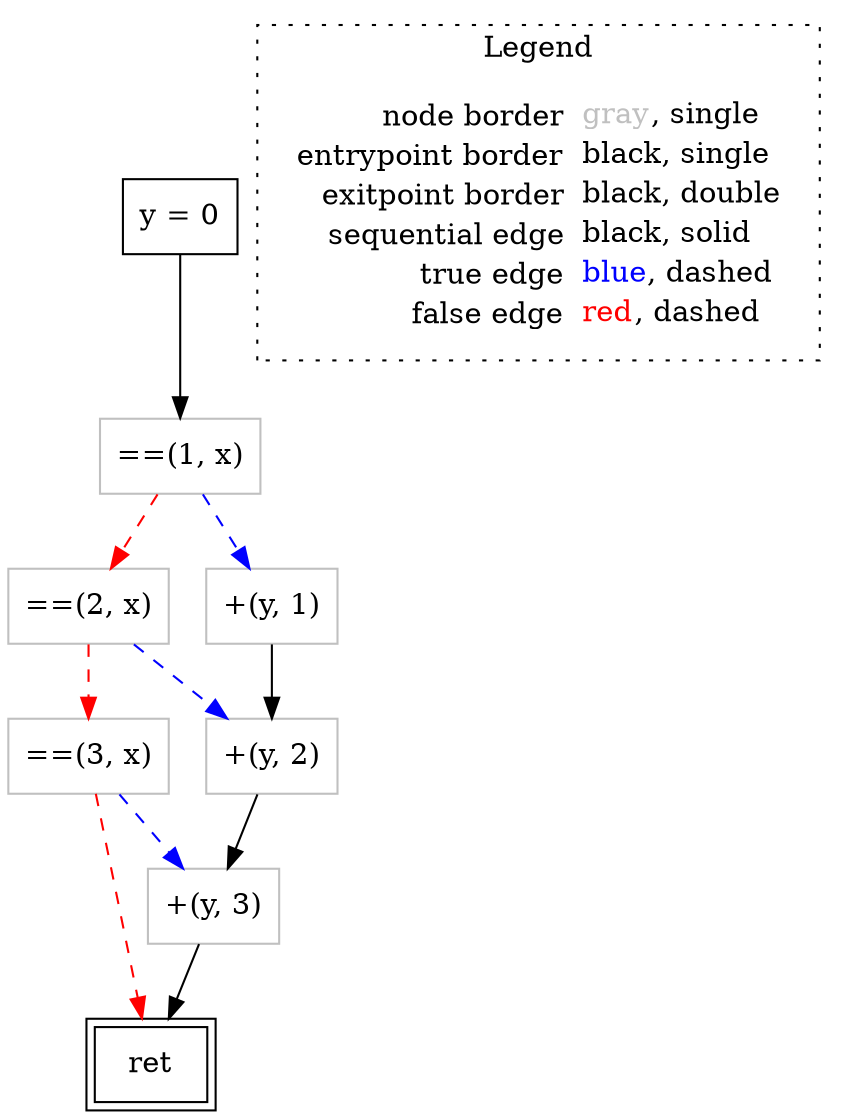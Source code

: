 digraph {
	"node0" [shape="rect",color="black",label=<y = 0>];
	"node1" [shape="rect",color="gray",label=<==(2, x)>];
	"node2" [shape="rect",color="gray",label=<==(3, x)>];
	"node3" [shape="rect",color="gray",label=<+(y, 1)>];
	"node4" [shape="rect",color="gray",label=<==(1, x)>];
	"node5" [shape="rect",color="gray",label=<+(y, 3)>];
	"node6" [shape="rect",color="gray",label=<+(y, 2)>];
	"node7" [shape="rect",color="black",peripheries="2",label=<ret>];
	"node1" -> "node2" [color="red",style="dashed"];
	"node1" -> "node6" [color="blue",style="dashed"];
	"node2" -> "node5" [color="blue",style="dashed"];
	"node2" -> "node7" [color="red",style="dashed"];
	"node3" -> "node6" [color="black"];
	"node4" -> "node1" [color="red",style="dashed"];
	"node4" -> "node3" [color="blue",style="dashed"];
	"node5" -> "node7" [color="black"];
	"node6" -> "node5" [color="black"];
	"node0" -> "node4" [color="black"];
subgraph cluster_legend {
	label="Legend";
	style=dotted;
	node [shape=plaintext];
	"legend" [label=<<table border="0" cellpadding="2" cellspacing="0" cellborder="0"><tr><td align="right">node border&nbsp;</td><td align="left"><font color="gray">gray</font>, single</td></tr><tr><td align="right">entrypoint border&nbsp;</td><td align="left"><font color="black">black</font>, single</td></tr><tr><td align="right">exitpoint border&nbsp;</td><td align="left"><font color="black">black</font>, double</td></tr><tr><td align="right">sequential edge&nbsp;</td><td align="left"><font color="black">black</font>, solid</td></tr><tr><td align="right">true edge&nbsp;</td><td align="left"><font color="blue">blue</font>, dashed</td></tr><tr><td align="right">false edge&nbsp;</td><td align="left"><font color="red">red</font>, dashed</td></tr></table>>];
}

}
